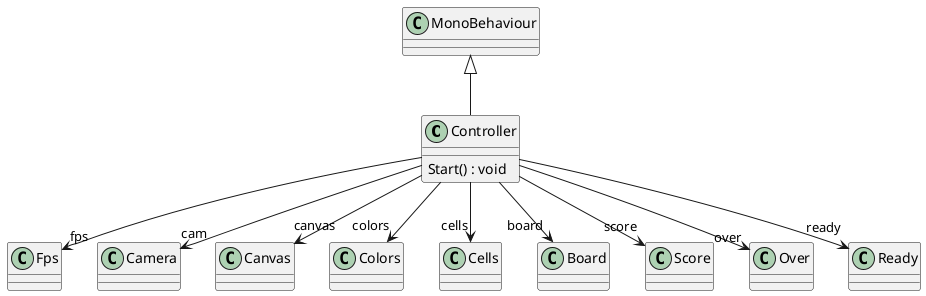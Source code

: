 @startuml
class Controller {
    Start() : void
}
MonoBehaviour <|-- Controller
Controller --> "fps" Fps
Controller --> "cam" Camera
Controller --> "canvas" Canvas
Controller --> "colors" Colors
Controller --> "cells" Cells
Controller --> "board" Board
Controller --> "score" Score
Controller --> "over" Over
Controller --> "ready" Ready
@enduml
